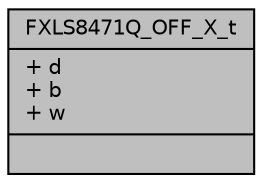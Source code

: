 digraph "FXLS8471Q_OFF_X_t"
{
  edge [fontname="Helvetica",fontsize="10",labelfontname="Helvetica",labelfontsize="10"];
  node [fontname="Helvetica",fontsize="10",shape=record];
  Node1 [label="{FXLS8471Q_OFF_X_t\n|+ d\l+ b\l+ w\l|}",height=0.2,width=0.4,color="black", fillcolor="grey75", style="filled", fontcolor="black"];
}
